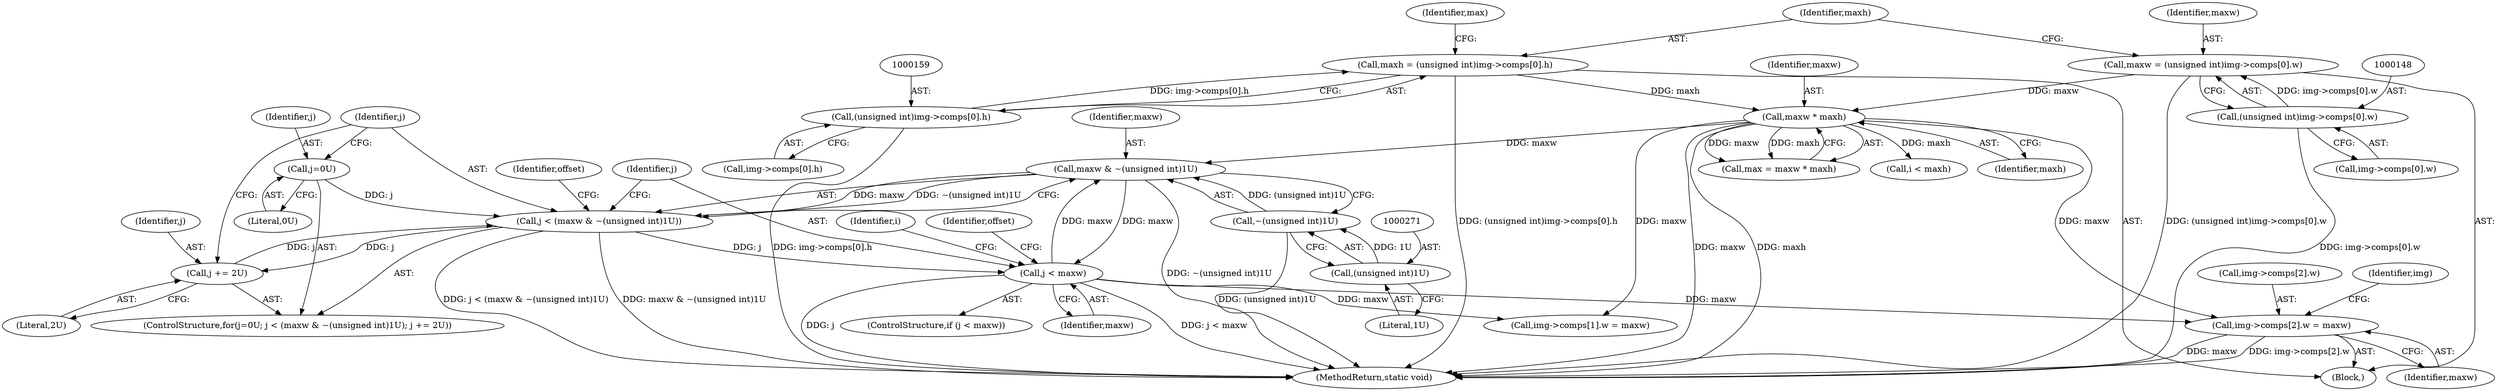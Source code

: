 digraph "0_openjpeg_15f081c89650dccee4aa4ae66f614c3fdb268767_1@pointer" {
"1000419" [label="(Call,img->comps[2].w = maxw)"];
"1000322" [label="(Call,j < maxw)"];
"1000265" [label="(Call,j < (maxw & ~(unsigned int)1U))"];
"1000273" [label="(Call,j += 2U)"];
"1000262" [label="(Call,j=0U)"];
"1000267" [label="(Call,maxw & ~(unsigned int)1U)"];
"1000169" [label="(Call,maxw * maxh)"];
"1000145" [label="(Call,maxw = (unsigned int)img->comps[0].w)"];
"1000147" [label="(Call,(unsigned int)img->comps[0].w)"];
"1000156" [label="(Call,maxh = (unsigned int)img->comps[0].h)"];
"1000158" [label="(Call,(unsigned int)img->comps[0].h)"];
"1000269" [label="(Call,~(unsigned int)1U)"];
"1000270" [label="(Call,(unsigned int)1U)"];
"1000420" [label="(Call,img->comps[2].w)"];
"1000262" [label="(Call,j=0U)"];
"1000432" [label="(Identifier,img)"];
"1000270" [label="(Call,(unsigned int)1U)"];
"1000267" [label="(Call,maxw & ~(unsigned int)1U)"];
"1000167" [label="(Call,max = maxw * maxh)"];
"1000170" [label="(Identifier,maxw)"];
"1000321" [label="(ControlStructure,if (j < maxw))"];
"1000273" [label="(Call,j += 2U)"];
"1000255" [label="(Call,i < maxh)"];
"1000265" [label="(Call,j < (maxw & ~(unsigned int)1U))"];
"1000147" [label="(Call,(unsigned int)img->comps[0].w)"];
"1000103" [label="(Block,)"];
"1000278" [label="(Identifier,offset)"];
"1000171" [label="(Identifier,maxh)"];
"1000145" [label="(Call,maxw = (unsigned int)img->comps[0].w)"];
"1000169" [label="(Call,maxw * maxh)"];
"1000322" [label="(Call,j < maxw)"];
"1000323" [label="(Identifier,j)"];
"1000419" [label="(Call,img->comps[2].w = maxw)"];
"1000269" [label="(Call,~(unsigned int)1U)"];
"1000146" [label="(Identifier,maxw)"];
"1000168" [label="(Identifier,max)"];
"1000511" [label="(MethodReturn,static void)"];
"1000268" [label="(Identifier,maxw)"];
"1000275" [label="(Literal,2U)"];
"1000427" [label="(Identifier,maxw)"];
"1000263" [label="(Identifier,j)"];
"1000156" [label="(Call,maxh = (unsigned int)img->comps[0].h)"];
"1000149" [label="(Call,img->comps[0].w)"];
"1000266" [label="(Identifier,j)"];
"1000272" [label="(Literal,1U)"];
"1000160" [label="(Call,img->comps[0].h)"];
"1000259" [label="(Identifier,i)"];
"1000158" [label="(Call,(unsigned int)img->comps[0].h)"];
"1000157" [label="(Identifier,maxh)"];
"1000264" [label="(Literal,0U)"];
"1000401" [label="(Call,img->comps[1].w = maxw)"];
"1000261" [label="(ControlStructure,for(j=0U; j < (maxw & ~(unsigned int)1U); j += 2U))"];
"1000327" [label="(Identifier,offset)"];
"1000274" [label="(Identifier,j)"];
"1000324" [label="(Identifier,maxw)"];
"1000419" -> "1000103"  [label="AST: "];
"1000419" -> "1000427"  [label="CFG: "];
"1000420" -> "1000419"  [label="AST: "];
"1000427" -> "1000419"  [label="AST: "];
"1000432" -> "1000419"  [label="CFG: "];
"1000419" -> "1000511"  [label="DDG: maxw"];
"1000419" -> "1000511"  [label="DDG: img->comps[2].w"];
"1000322" -> "1000419"  [label="DDG: maxw"];
"1000169" -> "1000419"  [label="DDG: maxw"];
"1000322" -> "1000321"  [label="AST: "];
"1000322" -> "1000324"  [label="CFG: "];
"1000323" -> "1000322"  [label="AST: "];
"1000324" -> "1000322"  [label="AST: "];
"1000327" -> "1000322"  [label="CFG: "];
"1000259" -> "1000322"  [label="CFG: "];
"1000322" -> "1000511"  [label="DDG: j < maxw"];
"1000322" -> "1000511"  [label="DDG: j"];
"1000322" -> "1000267"  [label="DDG: maxw"];
"1000265" -> "1000322"  [label="DDG: j"];
"1000267" -> "1000322"  [label="DDG: maxw"];
"1000322" -> "1000401"  [label="DDG: maxw"];
"1000265" -> "1000261"  [label="AST: "];
"1000265" -> "1000267"  [label="CFG: "];
"1000266" -> "1000265"  [label="AST: "];
"1000267" -> "1000265"  [label="AST: "];
"1000278" -> "1000265"  [label="CFG: "];
"1000323" -> "1000265"  [label="CFG: "];
"1000265" -> "1000511"  [label="DDG: j < (maxw & ~(unsigned int)1U)"];
"1000265" -> "1000511"  [label="DDG: maxw & ~(unsigned int)1U"];
"1000273" -> "1000265"  [label="DDG: j"];
"1000262" -> "1000265"  [label="DDG: j"];
"1000267" -> "1000265"  [label="DDG: maxw"];
"1000267" -> "1000265"  [label="DDG: ~(unsigned int)1U"];
"1000265" -> "1000273"  [label="DDG: j"];
"1000273" -> "1000261"  [label="AST: "];
"1000273" -> "1000275"  [label="CFG: "];
"1000274" -> "1000273"  [label="AST: "];
"1000275" -> "1000273"  [label="AST: "];
"1000266" -> "1000273"  [label="CFG: "];
"1000262" -> "1000261"  [label="AST: "];
"1000262" -> "1000264"  [label="CFG: "];
"1000263" -> "1000262"  [label="AST: "];
"1000264" -> "1000262"  [label="AST: "];
"1000266" -> "1000262"  [label="CFG: "];
"1000267" -> "1000269"  [label="CFG: "];
"1000268" -> "1000267"  [label="AST: "];
"1000269" -> "1000267"  [label="AST: "];
"1000267" -> "1000511"  [label="DDG: ~(unsigned int)1U"];
"1000169" -> "1000267"  [label="DDG: maxw"];
"1000269" -> "1000267"  [label="DDG: (unsigned int)1U"];
"1000169" -> "1000167"  [label="AST: "];
"1000169" -> "1000171"  [label="CFG: "];
"1000170" -> "1000169"  [label="AST: "];
"1000171" -> "1000169"  [label="AST: "];
"1000167" -> "1000169"  [label="CFG: "];
"1000169" -> "1000511"  [label="DDG: maxh"];
"1000169" -> "1000511"  [label="DDG: maxw"];
"1000169" -> "1000167"  [label="DDG: maxw"];
"1000169" -> "1000167"  [label="DDG: maxh"];
"1000145" -> "1000169"  [label="DDG: maxw"];
"1000156" -> "1000169"  [label="DDG: maxh"];
"1000169" -> "1000255"  [label="DDG: maxh"];
"1000169" -> "1000401"  [label="DDG: maxw"];
"1000145" -> "1000103"  [label="AST: "];
"1000145" -> "1000147"  [label="CFG: "];
"1000146" -> "1000145"  [label="AST: "];
"1000147" -> "1000145"  [label="AST: "];
"1000157" -> "1000145"  [label="CFG: "];
"1000145" -> "1000511"  [label="DDG: (unsigned int)img->comps[0].w"];
"1000147" -> "1000145"  [label="DDG: img->comps[0].w"];
"1000147" -> "1000149"  [label="CFG: "];
"1000148" -> "1000147"  [label="AST: "];
"1000149" -> "1000147"  [label="AST: "];
"1000147" -> "1000511"  [label="DDG: img->comps[0].w"];
"1000156" -> "1000103"  [label="AST: "];
"1000156" -> "1000158"  [label="CFG: "];
"1000157" -> "1000156"  [label="AST: "];
"1000158" -> "1000156"  [label="AST: "];
"1000168" -> "1000156"  [label="CFG: "];
"1000156" -> "1000511"  [label="DDG: (unsigned int)img->comps[0].h"];
"1000158" -> "1000156"  [label="DDG: img->comps[0].h"];
"1000158" -> "1000160"  [label="CFG: "];
"1000159" -> "1000158"  [label="AST: "];
"1000160" -> "1000158"  [label="AST: "];
"1000158" -> "1000511"  [label="DDG: img->comps[0].h"];
"1000269" -> "1000270"  [label="CFG: "];
"1000270" -> "1000269"  [label="AST: "];
"1000269" -> "1000511"  [label="DDG: (unsigned int)1U"];
"1000270" -> "1000269"  [label="DDG: 1U"];
"1000270" -> "1000272"  [label="CFG: "];
"1000271" -> "1000270"  [label="AST: "];
"1000272" -> "1000270"  [label="AST: "];
}
